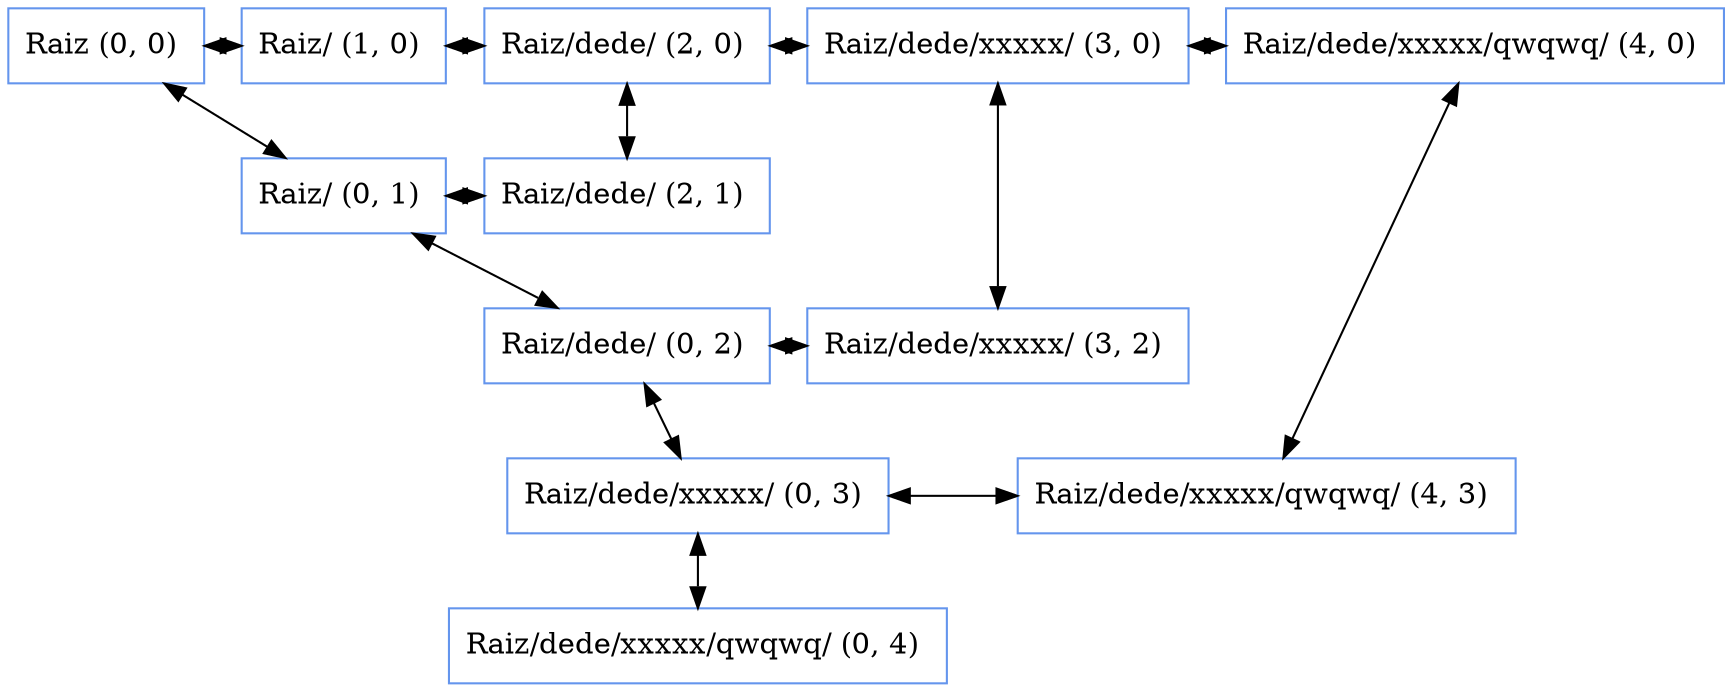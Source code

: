 digraph G {

node [shape=box, color=cornflowerblue ];
"Raiz (0, 0) "->"Raiz/ (0, 1) "[dir=both];
"Raiz/ (0, 1) "->"Raiz/dede/ (0, 2) "[dir=both];
"Raiz/dede/ (0, 2) "->"Raiz/dede/xxxxx/ (0, 3) "[dir=both];
"Raiz/dede/xxxxx/ (0, 3) "->"Raiz/dede/xxxxx/qwqwq/ (0, 4) "[dir=both];
"Raiz/dede/ (2, 0) "->"Raiz/dede/ (2, 1) "[dir=both];
"Raiz/dede/xxxxx/ (3, 0) "->"Raiz/dede/xxxxx/ (3, 2) "[dir=both];
"Raiz/dede/xxxxx/qwqwq/ (4, 0) "->"Raiz/dede/xxxxx/qwqwq/ (4, 3) "[dir=both];
rank=same{
"Raiz (0, 0) "->"Raiz/ (1, 0) "[dir=both];
}
rank=same{
"Raiz/ (1, 0) "->"Raiz/dede/ (2, 0) "[dir=both];
}
rank=same{
"Raiz/dede/ (2, 0) "->"Raiz/dede/xxxxx/ (3, 0) "[dir=both];
}
rank=same{
"Raiz/dede/xxxxx/ (3, 0) "->"Raiz/dede/xxxxx/qwqwq/ (4, 0) "[dir=both];
}
rank=same{
"Raiz/ (0, 1) "->"Raiz/dede/ (2, 1) "[dir=both];
}
rank=same{
"Raiz/dede/ (0, 2) "->"Raiz/dede/xxxxx/ (3, 2) "[dir=both];
}
rank=same{
"Raiz/dede/xxxxx/ (0, 3) "->"Raiz/dede/xxxxx/qwqwq/ (4, 3) "[dir=both];
}
}
